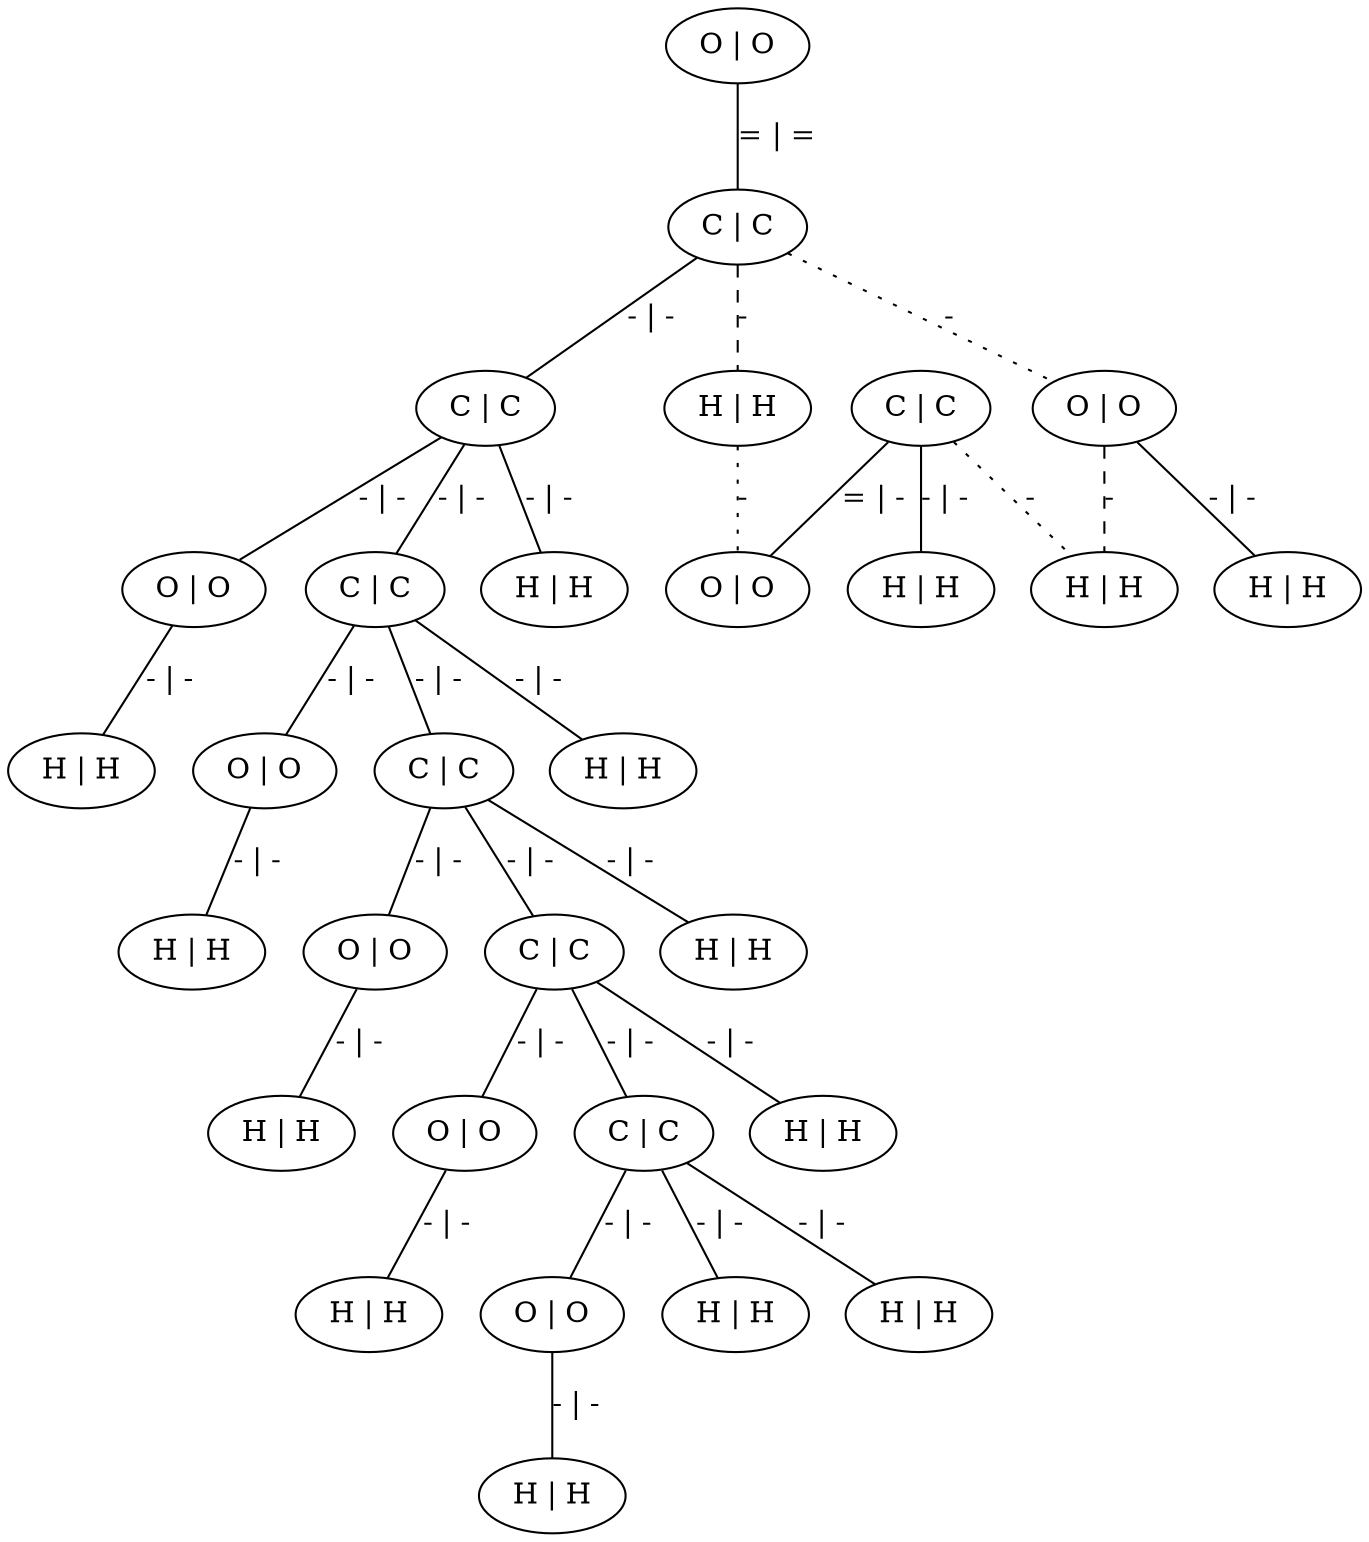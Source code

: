 graph G {
	0 [ label="O | O" ]
	1 [ label="C | C" ]
	2 [ label="C | C" ]
	3 [ label="O | O" ]
	4 [ label="C | C" ]
	5 [ label="O | O" ]
	6 [ label="C | C" ]
	7 [ label="O | O" ]
	8 [ label="C | C" ]
	9 [ label="O | O" ]
	10 [ label="C | C" ]
	11 [ label="O | O" ]
	12 [ label="H | H" ]
	13 [ label="H | H" ]
	14 [ label="H | H" ]
	15 [ label="H | H" ]
	16 [ label="H | H" ]
	17 [ label="H | H" ]
	18 [ label="H | H" ]
	19 [ label="H | H" ]
	20 [ label="H | H" ]
	21 [ label="H | H" ]
	22 [ label="H | H" ]
	23 [ label="H | H" ]
	24 [ label="C | C" ]
	25 [ label="O | O" ]
	26 [ label="H | H" ]
	27 [ label="O | O" ]
	28 [ label="H | H" ]
	29 [ label="H | H" ]
	0 -- 1 [ label="= | =" ]
	1 -- 2 [ label="- | -" ]
	1 -- 12 [ style=dashed label="-" ]
	1 -- 27 [ style=dotted label="-" ]
	2 -- 3 [ label="- | -" ]
	2 -- 4 [ label="- | -" ]
	2 -- 13 [ label="- | -" ]
	3 -- 14 [ label="- | -" ]
	4 -- 5 [ label="- | -" ]
	4 -- 6 [ label="- | -" ]
	4 -- 15 [ label="- | -" ]
	5 -- 16 [ label="- | -" ]
	6 -- 7 [ label="- | -" ]
	6 -- 8 [ label="- | -" ]
	6 -- 17 [ label="- | -" ]
	7 -- 18 [ label="- | -" ]
	8 -- 9 [ label="- | -" ]
	8 -- 10 [ label="- | -" ]
	8 -- 19 [ label="- | -" ]
	9 -- 20 [ label="- | -" ]
	10 -- 11 [ label="- | -" ]
	10 -- 21 [ label="- | -" ]
	10 -- 22 [ label="- | -" ]
	11 -- 23 [ label="- | -" ]
	12 -- 25 [ style=dotted label="-" ]
	24 -- 25 [ label="= | -" ]
	24 -- 26 [ label="- | -" ]
	24 -- 29 [ style=dotted label="-" ]
	27 -- 28 [ label="- | -" ]
	27 -- 29 [ style=dashed label="-" ]
}
